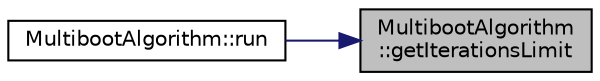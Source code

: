 digraph "MultibootAlgorithm::getIterationsLimit"
{
 // LATEX_PDF_SIZE
  edge [fontname="Helvetica",fontsize="10",labelfontname="Helvetica",labelfontsize="10"];
  node [fontname="Helvetica",fontsize="10",shape=record];
  rankdir="RL";
  Node1 [label="MultibootAlgorithm\l::getIterationsLimit",height=0.2,width=0.4,color="black", fillcolor="grey75", style="filled", fontcolor="black",tooltip="Devuelve el límite de iteraciones."];
  Node1 -> Node2 [dir="back",color="midnightblue",fontsize="10",style="solid",fontname="Helvetica"];
  Node2 [label="MultibootAlgorithm::run",height=0.2,width=0.4,color="black", fillcolor="white", style="filled",URL="$class_multiboot_algorithm.html#aa80ce488f75d97a6a208be3f6c94d08a",tooltip="Este método se encarga de ejecutar el algoritmo multiarranque, para ello se hace un preprocesamiento,..."];
}
